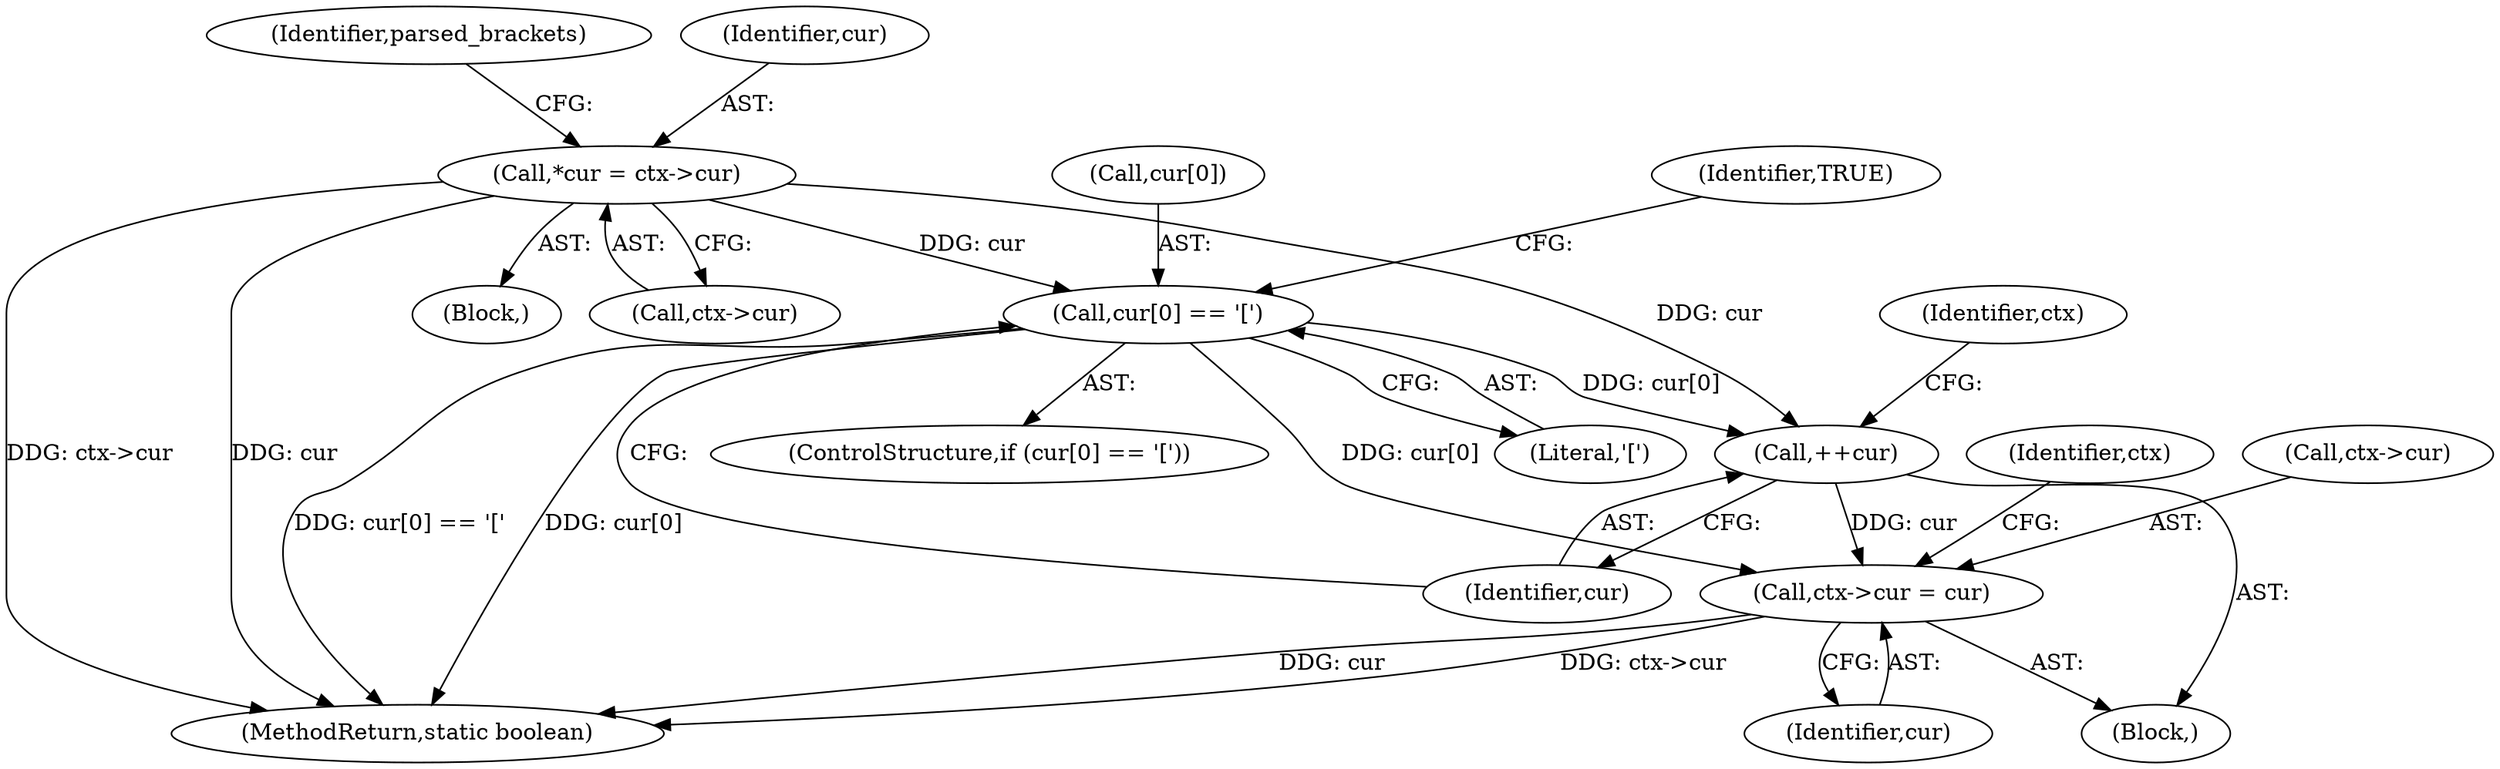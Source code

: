 digraph "0_virglrenderer_e534b51ca3c3cd25f3990589932a9ed711c59b27@pointer" {
"1001084" [label="(Call,*cur = ctx->cur)"];
"1001097" [label="(Call,cur[0] == '[')"];
"1001103" [label="(Call,++cur)"];
"1001105" [label="(Call,ctx->cur = cur)"];
"1001105" [label="(Call,ctx->cur = cur)"];
"1004155" [label="(MethodReturn,static boolean)"];
"1001113" [label="(Identifier,ctx)"];
"1001082" [label="(Block,)"];
"1001102" [label="(Block,)"];
"1001097" [label="(Call,cur[0] == '[')"];
"1001106" [label="(Call,ctx->cur)"];
"1001086" [label="(Call,ctx->cur)"];
"1001098" [label="(Call,cur[0])"];
"1001109" [label="(Identifier,cur)"];
"1001091" [label="(Identifier,parsed_brackets)"];
"1001103" [label="(Call,++cur)"];
"1001104" [label="(Identifier,cur)"];
"1001096" [label="(ControlStructure,if (cur[0] == '['))"];
"1001122" [label="(Identifier,TRUE)"];
"1001085" [label="(Identifier,cur)"];
"1001107" [label="(Identifier,ctx)"];
"1001084" [label="(Call,*cur = ctx->cur)"];
"1001101" [label="(Literal,'[')"];
"1001084" -> "1001082"  [label="AST: "];
"1001084" -> "1001086"  [label="CFG: "];
"1001085" -> "1001084"  [label="AST: "];
"1001086" -> "1001084"  [label="AST: "];
"1001091" -> "1001084"  [label="CFG: "];
"1001084" -> "1004155"  [label="DDG: ctx->cur"];
"1001084" -> "1004155"  [label="DDG: cur"];
"1001084" -> "1001097"  [label="DDG: cur"];
"1001084" -> "1001103"  [label="DDG: cur"];
"1001097" -> "1001096"  [label="AST: "];
"1001097" -> "1001101"  [label="CFG: "];
"1001098" -> "1001097"  [label="AST: "];
"1001101" -> "1001097"  [label="AST: "];
"1001104" -> "1001097"  [label="CFG: "];
"1001122" -> "1001097"  [label="CFG: "];
"1001097" -> "1004155"  [label="DDG: cur[0] == '['"];
"1001097" -> "1004155"  [label="DDG: cur[0]"];
"1001097" -> "1001103"  [label="DDG: cur[0]"];
"1001097" -> "1001105"  [label="DDG: cur[0]"];
"1001103" -> "1001102"  [label="AST: "];
"1001103" -> "1001104"  [label="CFG: "];
"1001104" -> "1001103"  [label="AST: "];
"1001107" -> "1001103"  [label="CFG: "];
"1001103" -> "1001105"  [label="DDG: cur"];
"1001105" -> "1001102"  [label="AST: "];
"1001105" -> "1001109"  [label="CFG: "];
"1001106" -> "1001105"  [label="AST: "];
"1001109" -> "1001105"  [label="AST: "];
"1001113" -> "1001105"  [label="CFG: "];
"1001105" -> "1004155"  [label="DDG: cur"];
"1001105" -> "1004155"  [label="DDG: ctx->cur"];
}
